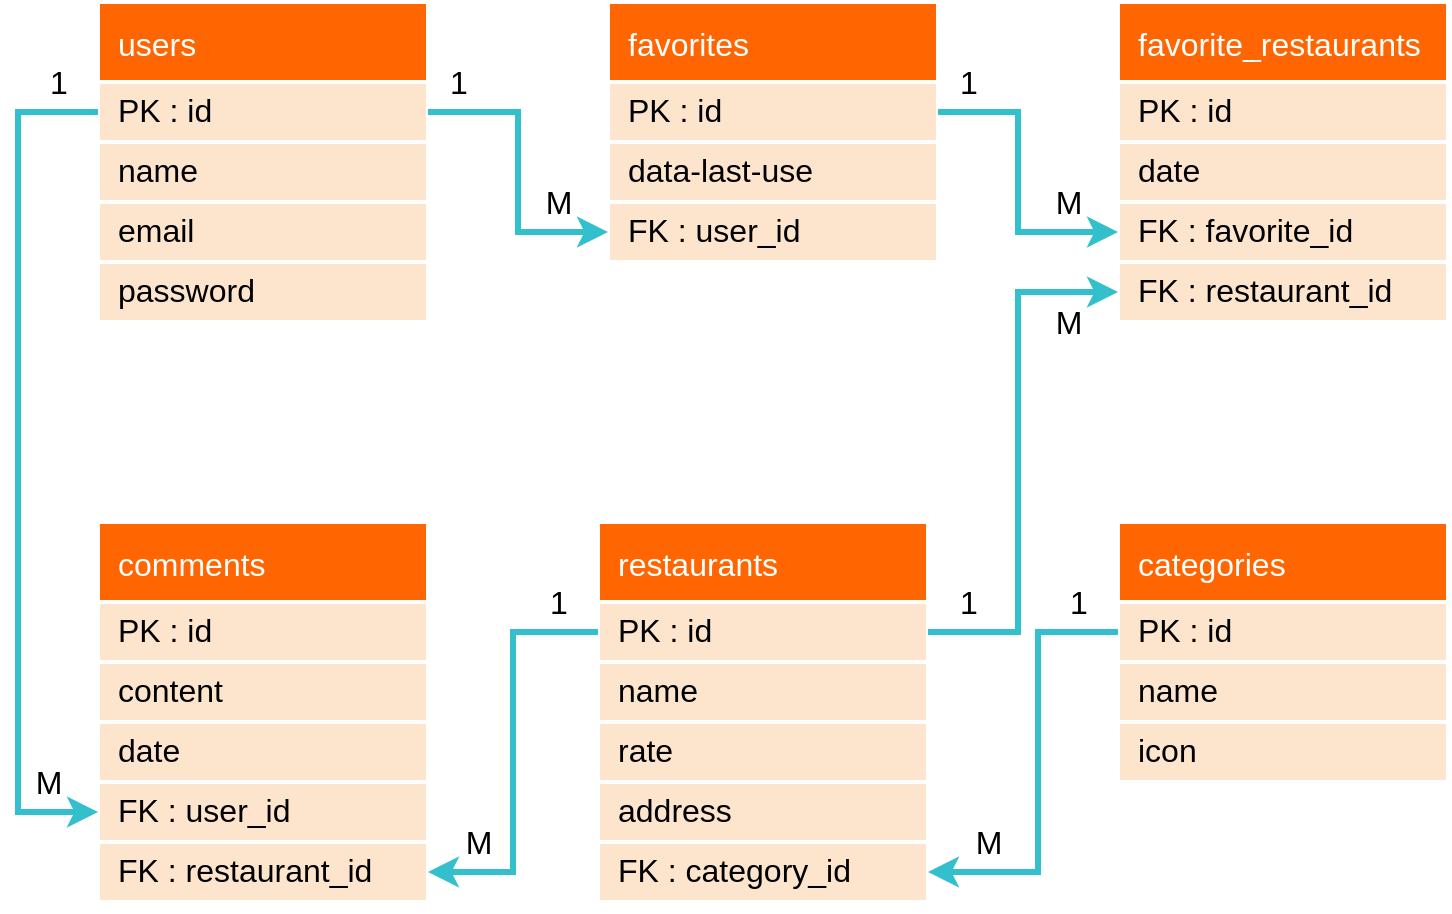 <mxfile version="16.4.3" type="github">
  <diagram id="Arsce1lhnxzf3GvLfII_" name="第1頁">
    <mxGraphModel dx="1422" dy="744" grid="1" gridSize="10" guides="1" tooltips="1" connect="1" arrows="1" fold="1" page="1" pageScale="1" pageWidth="1169" pageHeight="827" math="0" shadow="0">
      <root>
        <mxCell id="0" />
        <mxCell id="1" parent="0" />
        <mxCell id="IJgvYfBa4twYxpsfo-ho-1" value="users" style="swimlane;fontStyle=0;childLayout=stackLayout;horizontal=1;startSize=40;horizontalStack=0;resizeParent=1;resizeParentMax=0;resizeLast=0;collapsible=1;marginBottom=0;align=left;fontSize=16;fontColor=#FFFFFF;fillColor=#FF6602;spacing=0;strokeColor=#FFFFFF;strokeWidth=2;spacingLeft=10;" parent="1" vertex="1">
          <mxGeometry x="260" y="180" width="165" height="160" as="geometry">
            <mxRectangle x="150" y="220" width="110" height="40" as="alternateBounds" />
          </mxGeometry>
        </mxCell>
        <mxCell id="IJgvYfBa4twYxpsfo-ho-2" value="PK : id" style="text;strokeColor=#FFFFFF;fillColor=#FDE5CD;spacingLeft=10;spacingRight=0;overflow=hidden;rotatable=0;points=[[0,0.5],[1,0.5]];portConstraint=eastwest;fontSize=16;strokeWidth=2;perimeterSpacing=0;sketch=0;shadow=0;rounded=0;glass=0;spacing=0;fontStyle=0" parent="IJgvYfBa4twYxpsfo-ho-1" vertex="1">
          <mxGeometry y="40" width="165" height="30" as="geometry" />
        </mxCell>
        <mxCell id="IJgvYfBa4twYxpsfo-ho-3" value="name" style="text;strokeColor=#FFFFFF;fillColor=#FDE5CD;spacingLeft=10;spacingRight=0;overflow=hidden;rotatable=0;points=[[0,0.5],[1,0.5]];portConstraint=eastwest;fontSize=16;strokeWidth=2;sketch=0;shadow=0;rounded=0;glass=0;spacing=0;" parent="IJgvYfBa4twYxpsfo-ho-1" vertex="1">
          <mxGeometry y="70" width="165" height="30" as="geometry" />
        </mxCell>
        <mxCell id="37sV9JPSji_vyPsbSzuJ-125" value="email" style="text;strokeColor=#FFFFFF;fillColor=#FDE5CD;spacingLeft=10;spacingRight=0;overflow=hidden;rotatable=0;points=[[0,0.5],[1,0.5]];portConstraint=eastwest;fontSize=16;strokeWidth=2;sketch=0;shadow=0;rounded=0;glass=0;spacing=0;" parent="IJgvYfBa4twYxpsfo-ho-1" vertex="1">
          <mxGeometry y="100" width="165" height="30" as="geometry" />
        </mxCell>
        <mxCell id="IJgvYfBa4twYxpsfo-ho-5" value="password" style="text;strokeColor=#FFFFFF;fillColor=#FDE5CD;spacingLeft=10;spacingRight=0;overflow=hidden;rotatable=0;points=[[0,0.5],[1,0.5]];portConstraint=eastwest;fontSize=16;strokeWidth=2;sketch=0;shadow=0;rounded=0;glass=0;spacing=0;" parent="IJgvYfBa4twYxpsfo-ho-1" vertex="1">
          <mxGeometry y="130" width="165" height="30" as="geometry" />
        </mxCell>
        <mxCell id="IJgvYfBa4twYxpsfo-ho-6" value="favorites" style="swimlane;fontStyle=0;childLayout=stackLayout;horizontal=1;startSize=40;horizontalStack=0;resizeParent=1;resizeParentMax=0;resizeLast=0;collapsible=1;marginBottom=0;align=left;fontSize=16;fontColor=#FFFFFF;fillColor=#FF6602;spacing=0;strokeColor=#FFFFFF;strokeWidth=2;spacingLeft=10;" parent="1" vertex="1">
          <mxGeometry x="515" y="180" width="165" height="130" as="geometry">
            <mxRectangle x="150" y="220" width="110" height="40" as="alternateBounds" />
          </mxGeometry>
        </mxCell>
        <mxCell id="IJgvYfBa4twYxpsfo-ho-7" value="PK : id" style="text;strokeColor=#FFFFFF;fillColor=#FDE5CD;spacingLeft=10;spacingRight=0;overflow=hidden;rotatable=0;points=[[0,0.5],[1,0.5]];portConstraint=eastwest;fontSize=16;strokeWidth=2;perimeterSpacing=0;sketch=0;shadow=0;rounded=0;glass=0;spacing=0;fontStyle=0" parent="IJgvYfBa4twYxpsfo-ho-6" vertex="1">
          <mxGeometry y="40" width="165" height="30" as="geometry" />
        </mxCell>
        <mxCell id="IJgvYfBa4twYxpsfo-ho-8" value="data-last-use" style="text;strokeColor=#FFFFFF;fillColor=#FDE5CD;spacingLeft=10;spacingRight=0;overflow=hidden;rotatable=0;points=[[0,0.5],[1,0.5]];portConstraint=eastwest;fontSize=16;strokeWidth=2;sketch=0;shadow=0;rounded=0;glass=0;spacing=0;" parent="IJgvYfBa4twYxpsfo-ho-6" vertex="1">
          <mxGeometry y="70" width="165" height="30" as="geometry" />
        </mxCell>
        <mxCell id="IJgvYfBa4twYxpsfo-ho-9" value="FK : user_id" style="text;strokeColor=#FFFFFF;fillColor=#FDE5CD;spacingLeft=10;spacingRight=0;overflow=hidden;rotatable=0;points=[[0,0.5],[1,0.5]];portConstraint=eastwest;fontSize=16;strokeWidth=2;sketch=0;shadow=0;rounded=0;glass=0;spacing=0;" parent="IJgvYfBa4twYxpsfo-ho-6" vertex="1">
          <mxGeometry y="100" width="165" height="30" as="geometry" />
        </mxCell>
        <mxCell id="IJgvYfBa4twYxpsfo-ho-10" style="edgeStyle=orthogonalEdgeStyle;rounded=0;orthogonalLoop=1;jettySize=auto;html=1;fontSize=16;fontColor=#FFFFFF;strokeWidth=3;strokeColor=#33BFCC;entryX=0;entryY=0.5;entryDx=0;entryDy=0;" parent="1" source="IJgvYfBa4twYxpsfo-ho-2" target="IJgvYfBa4twYxpsfo-ho-9" edge="1">
          <mxGeometry relative="1" as="geometry">
            <Array as="points">
              <mxPoint x="470" y="235" />
              <mxPoint x="470" y="295" />
            </Array>
          </mxGeometry>
        </mxCell>
        <mxCell id="IJgvYfBa4twYxpsfo-ho-11" value="&lt;div&gt;1&lt;/div&gt;" style="text;html=1;align=center;verticalAlign=middle;resizable=0;points=[];autosize=1;strokeColor=none;fillColor=none;fontSize=16;fontColor=#000000;" parent="1" vertex="1">
          <mxGeometry x="430" y="210" width="20" height="20" as="geometry" />
        </mxCell>
        <mxCell id="IJgvYfBa4twYxpsfo-ho-12" value="M" style="text;html=1;align=center;verticalAlign=middle;resizable=0;points=[];autosize=1;strokeColor=none;fillColor=none;fontSize=16;fontColor=#000000;" parent="1" vertex="1">
          <mxGeometry x="475" y="270" width="30" height="20" as="geometry" />
        </mxCell>
        <mxCell id="IJgvYfBa4twYxpsfo-ho-13" value="favorite_restaurants" style="swimlane;fontStyle=0;childLayout=stackLayout;horizontal=1;startSize=40;horizontalStack=0;resizeParent=1;resizeParentMax=0;resizeLast=0;collapsible=1;marginBottom=0;align=left;fontSize=16;fontColor=#FFFFFF;fillColor=#FF6602;spacing=0;strokeColor=#FFFFFF;strokeWidth=2;spacingLeft=10;" parent="1" vertex="1">
          <mxGeometry x="770" y="180" width="165" height="160" as="geometry">
            <mxRectangle x="150" y="220" width="110" height="40" as="alternateBounds" />
          </mxGeometry>
        </mxCell>
        <mxCell id="IJgvYfBa4twYxpsfo-ho-14" value="PK : id" style="text;strokeColor=#FFFFFF;fillColor=#FDE5CD;spacingLeft=10;spacingRight=0;overflow=hidden;rotatable=0;points=[[0,0.5],[1,0.5]];portConstraint=eastwest;fontSize=16;strokeWidth=2;perimeterSpacing=0;sketch=0;shadow=0;rounded=0;glass=0;spacing=0;fontStyle=0" parent="IJgvYfBa4twYxpsfo-ho-13" vertex="1">
          <mxGeometry y="40" width="165" height="30" as="geometry" />
        </mxCell>
        <mxCell id="IJgvYfBa4twYxpsfo-ho-15" value="date" style="text;strokeColor=#FFFFFF;fillColor=#FDE5CD;spacingLeft=10;spacingRight=0;overflow=hidden;rotatable=0;points=[[0,0.5],[1,0.5]];portConstraint=eastwest;fontSize=16;strokeWidth=2;sketch=0;shadow=0;rounded=0;glass=0;spacing=0;" parent="IJgvYfBa4twYxpsfo-ho-13" vertex="1">
          <mxGeometry y="70" width="165" height="30" as="geometry" />
        </mxCell>
        <mxCell id="IJgvYfBa4twYxpsfo-ho-16" value="FK : favorite_id" style="text;strokeColor=#FFFFFF;fillColor=#FDE5CD;spacingLeft=10;spacingRight=0;overflow=hidden;rotatable=0;points=[[0,0.5],[1,0.5]];portConstraint=eastwest;fontSize=16;strokeWidth=2;sketch=0;shadow=0;rounded=0;glass=0;spacing=0;" parent="IJgvYfBa4twYxpsfo-ho-13" vertex="1">
          <mxGeometry y="100" width="165" height="30" as="geometry" />
        </mxCell>
        <mxCell id="IJgvYfBa4twYxpsfo-ho-17" value="FK : restaurant_id" style="text;strokeColor=#FFFFFF;fillColor=#FDE5CD;spacingLeft=10;spacingRight=0;overflow=hidden;rotatable=0;points=[[0,0.5],[1,0.5]];portConstraint=eastwest;fontSize=16;strokeWidth=2;sketch=0;shadow=0;rounded=0;glass=0;spacing=0;" parent="IJgvYfBa4twYxpsfo-ho-13" vertex="1">
          <mxGeometry y="130" width="165" height="30" as="geometry" />
        </mxCell>
        <mxCell id="IJgvYfBa4twYxpsfo-ho-20" value="M" style="text;html=1;align=center;verticalAlign=middle;resizable=0;points=[];autosize=1;strokeColor=none;fillColor=none;fontSize=16;fontColor=#000000;" parent="1" vertex="1">
          <mxGeometry x="730" y="270" width="30" height="20" as="geometry" />
        </mxCell>
        <mxCell id="IJgvYfBa4twYxpsfo-ho-21" value="1" style="text;html=1;align=center;verticalAlign=middle;resizable=0;points=[];autosize=1;strokeColor=none;fillColor=none;fontSize=16;fontColor=#000000;" parent="1" vertex="1">
          <mxGeometry x="685" y="210" width="20" height="20" as="geometry" />
        </mxCell>
        <mxCell id="IJgvYfBa4twYxpsfo-ho-22" value="restaurants" style="swimlane;fontStyle=0;childLayout=stackLayout;horizontal=1;startSize=40;horizontalStack=0;resizeParent=1;resizeParentMax=0;resizeLast=0;collapsible=1;marginBottom=0;align=left;fontSize=16;fontColor=#FFFFFF;fillColor=#FF6602;spacing=0;strokeColor=#FFFFFF;strokeWidth=2;spacingLeft=10;" parent="1" vertex="1">
          <mxGeometry x="510.0" y="440" width="165" height="190" as="geometry">
            <mxRectangle x="150" y="220" width="110" height="40" as="alternateBounds" />
          </mxGeometry>
        </mxCell>
        <mxCell id="IJgvYfBa4twYxpsfo-ho-23" value="PK : id" style="text;strokeColor=#FFFFFF;fillColor=#FDE5CD;spacingLeft=10;spacingRight=0;overflow=hidden;rotatable=0;points=[[0,0.5],[1,0.5]];portConstraint=eastwest;fontSize=16;strokeWidth=2;perimeterSpacing=0;sketch=0;shadow=0;rounded=0;glass=0;spacing=0;fontStyle=0" parent="IJgvYfBa4twYxpsfo-ho-22" vertex="1">
          <mxGeometry y="40" width="165" height="30" as="geometry" />
        </mxCell>
        <mxCell id="IJgvYfBa4twYxpsfo-ho-24" value="name    " style="text;strokeColor=#FFFFFF;fillColor=#FDE5CD;spacingLeft=10;spacingRight=0;overflow=hidden;rotatable=0;points=[[0,0.5],[1,0.5]];portConstraint=eastwest;fontSize=16;strokeWidth=2;sketch=0;shadow=0;rounded=0;glass=0;spacing=0;" parent="IJgvYfBa4twYxpsfo-ho-22" vertex="1">
          <mxGeometry y="70" width="165" height="30" as="geometry" />
        </mxCell>
        <mxCell id="IJgvYfBa4twYxpsfo-ho-25" value="rate" style="text;strokeColor=#FFFFFF;fillColor=#FDE5CD;spacingLeft=10;spacingRight=0;overflow=hidden;rotatable=0;points=[[0,0.5],[1,0.5]];portConstraint=eastwest;fontSize=16;strokeWidth=2;sketch=0;shadow=0;rounded=0;glass=0;spacing=0;" parent="IJgvYfBa4twYxpsfo-ho-22" vertex="1">
          <mxGeometry y="100" width="165" height="30" as="geometry" />
        </mxCell>
        <mxCell id="37sV9JPSji_vyPsbSzuJ-127" value="address" style="text;strokeColor=#FFFFFF;fillColor=#FDE5CD;spacingLeft=10;spacingRight=0;overflow=hidden;rotatable=0;points=[[0,0.5],[1,0.5]];portConstraint=eastwest;fontSize=16;strokeWidth=2;sketch=0;shadow=0;rounded=0;glass=0;spacing=0;" parent="IJgvYfBa4twYxpsfo-ho-22" vertex="1">
          <mxGeometry y="130" width="165" height="30" as="geometry" />
        </mxCell>
        <mxCell id="37sV9JPSji_vyPsbSzuJ-138" value="FK : category_id" style="text;strokeColor=#FFFFFF;fillColor=#FDE5CD;spacingLeft=10;spacingRight=0;overflow=hidden;rotatable=0;points=[[0,0.5],[1,0.5]];portConstraint=eastwest;fontSize=16;strokeWidth=2;sketch=0;shadow=0;rounded=0;glass=0;spacing=0;" parent="IJgvYfBa4twYxpsfo-ho-22" vertex="1">
          <mxGeometry y="160" width="165" height="30" as="geometry" />
        </mxCell>
        <mxCell id="IJgvYfBa4twYxpsfo-ho-26" style="edgeStyle=orthogonalEdgeStyle;rounded=0;orthogonalLoop=1;jettySize=auto;html=1;fontSize=16;fontColor=#FFFFFF;strokeWidth=3;strokeColor=#33BFCC;entryX=0;entryY=0.5;entryDx=0;entryDy=0;exitX=1;exitY=0.5;exitDx=0;exitDy=0;" parent="1" source="IJgvYfBa4twYxpsfo-ho-23" target="IJgvYfBa4twYxpsfo-ho-17" edge="1">
          <mxGeometry relative="1" as="geometry">
            <mxPoint x="680" y="495" as="sourcePoint" />
            <mxPoint x="920.0" y="355" as="targetPoint" />
            <Array as="points">
              <mxPoint x="720" y="495" />
              <mxPoint x="720" y="325" />
            </Array>
          </mxGeometry>
        </mxCell>
        <mxCell id="IJgvYfBa4twYxpsfo-ho-27" value="M" style="text;html=1;align=center;verticalAlign=middle;resizable=0;points=[];autosize=1;strokeColor=none;fillColor=none;fontSize=16;fontColor=#000000;" parent="1" vertex="1">
          <mxGeometry x="730" y="330" width="30" height="20" as="geometry" />
        </mxCell>
        <mxCell id="IJgvYfBa4twYxpsfo-ho-28" value="1" style="text;html=1;align=center;verticalAlign=middle;resizable=0;points=[];autosize=1;strokeColor=none;fillColor=none;fontSize=16;fontColor=#000000;" parent="1" vertex="1">
          <mxGeometry x="685" y="470" width="20" height="20" as="geometry" />
        </mxCell>
        <mxCell id="IJgvYfBa4twYxpsfo-ho-19" style="edgeStyle=orthogonalEdgeStyle;rounded=0;orthogonalLoop=1;jettySize=auto;html=1;fontSize=16;fontColor=#FFFFFF;strokeWidth=3;strokeColor=#33BFCC;exitX=1;exitY=0.5;exitDx=0;exitDy=0;entryX=0;entryY=0.5;entryDx=0;entryDy=0;" parent="1" source="IJgvYfBa4twYxpsfo-ho-7" target="IJgvYfBa4twYxpsfo-ho-16" edge="1">
          <mxGeometry relative="1" as="geometry">
            <mxPoint x="400" y="245" as="sourcePoint" />
            <mxPoint x="500.0" y="305" as="targetPoint" />
            <Array as="points">
              <mxPoint x="720" y="235" />
              <mxPoint x="720" y="295" />
            </Array>
          </mxGeometry>
        </mxCell>
        <mxCell id="37sV9JPSji_vyPsbSzuJ-128" value="comments" style="swimlane;fontStyle=0;childLayout=stackLayout;horizontal=1;startSize=40;horizontalStack=0;resizeParent=1;resizeParentMax=0;resizeLast=0;collapsible=1;marginBottom=0;align=left;fontSize=16;fontColor=#FFFFFF;fillColor=#FF6602;spacing=0;strokeColor=#FFFFFF;strokeWidth=2;spacingLeft=10;" parent="1" vertex="1">
          <mxGeometry x="260" y="440" width="165" height="190" as="geometry">
            <mxRectangle x="150" y="220" width="110" height="40" as="alternateBounds" />
          </mxGeometry>
        </mxCell>
        <mxCell id="37sV9JPSji_vyPsbSzuJ-129" value="PK : id" style="text;strokeColor=#FFFFFF;fillColor=#FDE5CD;spacingLeft=10;spacingRight=0;overflow=hidden;rotatable=0;points=[[0,0.5],[1,0.5]];portConstraint=eastwest;fontSize=16;strokeWidth=2;perimeterSpacing=0;sketch=0;shadow=0;rounded=0;glass=0;spacing=0;fontStyle=0" parent="37sV9JPSji_vyPsbSzuJ-128" vertex="1">
          <mxGeometry y="40" width="165" height="30" as="geometry" />
        </mxCell>
        <mxCell id="37sV9JPSji_vyPsbSzuJ-130" value="content" style="text;strokeColor=#FFFFFF;fillColor=#FDE5CD;spacingLeft=10;spacingRight=0;overflow=hidden;rotatable=0;points=[[0,0.5],[1,0.5]];portConstraint=eastwest;fontSize=16;strokeWidth=2;sketch=0;shadow=0;rounded=0;glass=0;spacing=0;" parent="37sV9JPSji_vyPsbSzuJ-128" vertex="1">
          <mxGeometry y="70" width="165" height="30" as="geometry" />
        </mxCell>
        <mxCell id="37sV9JPSji_vyPsbSzuJ-142" value="date" style="text;strokeColor=#FFFFFF;fillColor=#FDE5CD;spacingLeft=10;spacingRight=0;overflow=hidden;rotatable=0;points=[[0,0.5],[1,0.5]];portConstraint=eastwest;fontSize=16;strokeWidth=2;sketch=0;shadow=0;rounded=0;glass=0;spacing=0;" parent="37sV9JPSji_vyPsbSzuJ-128" vertex="1">
          <mxGeometry y="100" width="165" height="30" as="geometry" />
        </mxCell>
        <mxCell id="37sV9JPSji_vyPsbSzuJ-143" value="FK : user_id" style="text;strokeColor=#FFFFFF;fillColor=#FDE5CD;spacingLeft=10;spacingRight=0;overflow=hidden;rotatable=0;points=[[0,0.5],[1,0.5]];portConstraint=eastwest;fontSize=16;strokeWidth=2;sketch=0;shadow=0;rounded=0;glass=0;spacing=0;" parent="37sV9JPSji_vyPsbSzuJ-128" vertex="1">
          <mxGeometry y="130" width="165" height="30" as="geometry" />
        </mxCell>
        <mxCell id="37sV9JPSji_vyPsbSzuJ-131" value="FK : restaurant_id" style="text;strokeColor=#FFFFFF;fillColor=#FDE5CD;spacingLeft=10;spacingRight=0;overflow=hidden;rotatable=0;points=[[0,0.5],[1,0.5]];portConstraint=eastwest;fontSize=16;strokeWidth=2;sketch=0;shadow=0;rounded=0;glass=0;spacing=0;" parent="37sV9JPSji_vyPsbSzuJ-128" vertex="1">
          <mxGeometry y="160" width="165" height="30" as="geometry" />
        </mxCell>
        <mxCell id="37sV9JPSji_vyPsbSzuJ-133" value="categories" style="swimlane;fontStyle=0;childLayout=stackLayout;horizontal=1;startSize=40;horizontalStack=0;resizeParent=1;resizeParentMax=0;resizeLast=0;collapsible=1;marginBottom=0;align=left;fontSize=16;fontColor=#FFFFFF;fillColor=#FF6602;spacing=0;strokeColor=#FFFFFF;strokeWidth=2;spacingLeft=10;" parent="1" vertex="1">
          <mxGeometry x="770" y="440" width="165" height="130" as="geometry">
            <mxRectangle x="150" y="220" width="110" height="40" as="alternateBounds" />
          </mxGeometry>
        </mxCell>
        <mxCell id="37sV9JPSji_vyPsbSzuJ-134" value="PK : id" style="text;strokeColor=#FFFFFF;fillColor=#FDE5CD;spacingLeft=10;spacingRight=0;overflow=hidden;rotatable=0;points=[[0,0.5],[1,0.5]];portConstraint=eastwest;fontSize=16;strokeWidth=2;perimeterSpacing=0;sketch=0;shadow=0;rounded=0;glass=0;spacing=0;fontStyle=0" parent="37sV9JPSji_vyPsbSzuJ-133" vertex="1">
          <mxGeometry y="40" width="165" height="30" as="geometry" />
        </mxCell>
        <mxCell id="37sV9JPSji_vyPsbSzuJ-135" value="name    " style="text;strokeColor=#FFFFFF;fillColor=#FDE5CD;spacingLeft=10;spacingRight=0;overflow=hidden;rotatable=0;points=[[0,0.5],[1,0.5]];portConstraint=eastwest;fontSize=16;strokeWidth=2;sketch=0;shadow=0;rounded=0;glass=0;spacing=0;" parent="37sV9JPSji_vyPsbSzuJ-133" vertex="1">
          <mxGeometry y="70" width="165" height="30" as="geometry" />
        </mxCell>
        <mxCell id="37sV9JPSji_vyPsbSzuJ-155" value="icon" style="text;strokeColor=#FFFFFF;fillColor=#FDE5CD;spacingLeft=10;spacingRight=0;overflow=hidden;rotatable=0;points=[[0,0.5],[1,0.5]];portConstraint=eastwest;fontSize=16;strokeWidth=2;sketch=0;shadow=0;rounded=0;glass=0;spacing=0;" parent="37sV9JPSji_vyPsbSzuJ-133" vertex="1">
          <mxGeometry y="100" width="165" height="30" as="geometry" />
        </mxCell>
        <mxCell id="37sV9JPSji_vyPsbSzuJ-141" style="edgeStyle=orthogonalEdgeStyle;rounded=0;orthogonalLoop=1;jettySize=auto;html=1;fontSize=16;fontColor=#FFFFFF;strokeWidth=3;strokeColor=#33BFCC;entryX=1;entryY=0.5;entryDx=0;entryDy=0;exitX=0;exitY=0.5;exitDx=0;exitDy=0;" parent="1" source="37sV9JPSji_vyPsbSzuJ-134" target="37sV9JPSji_vyPsbSzuJ-138" edge="1">
          <mxGeometry relative="1" as="geometry">
            <mxPoint x="830" y="615" as="sourcePoint" />
            <mxPoint x="930.06" y="510" as="targetPoint" />
            <Array as="points">
              <mxPoint x="730" y="495" />
              <mxPoint x="730" y="615" />
            </Array>
          </mxGeometry>
        </mxCell>
        <mxCell id="37sV9JPSji_vyPsbSzuJ-145" style="edgeStyle=orthogonalEdgeStyle;rounded=0;orthogonalLoop=1;jettySize=auto;html=1;fontSize=16;fontColor=#FFFFFF;strokeWidth=3;strokeColor=#33BFCC;entryX=0;entryY=0.5;entryDx=0;entryDy=0;exitX=0;exitY=0.5;exitDx=0;exitDy=0;" parent="1" source="IJgvYfBa4twYxpsfo-ho-2" target="37sV9JPSji_vyPsbSzuJ-143" edge="1">
          <mxGeometry relative="1" as="geometry">
            <mxPoint x="210" y="180" as="sourcePoint" />
            <mxPoint x="210" y="600" as="targetPoint" />
            <Array as="points">
              <mxPoint x="220" y="235" />
              <mxPoint x="220" y="585" />
            </Array>
          </mxGeometry>
        </mxCell>
        <mxCell id="37sV9JPSji_vyPsbSzuJ-146" style="edgeStyle=orthogonalEdgeStyle;rounded=0;orthogonalLoop=1;jettySize=auto;html=1;fontSize=16;fontColor=#FFFFFF;strokeWidth=3;strokeColor=#33BFCC;entryX=1;entryY=0.5;entryDx=0;entryDy=0;exitX=0;exitY=0.5;exitDx=0;exitDy=0;" parent="1" source="IJgvYfBa4twYxpsfo-ho-23" target="37sV9JPSji_vyPsbSzuJ-131" edge="1">
          <mxGeometry relative="1" as="geometry">
            <mxPoint x="430.06" y="610" as="sourcePoint" />
            <mxPoint x="160.06" y="730" as="targetPoint" />
          </mxGeometry>
        </mxCell>
        <mxCell id="37sV9JPSji_vyPsbSzuJ-147" value="M" style="text;html=1;align=center;verticalAlign=middle;resizable=0;points=[];autosize=1;strokeColor=none;fillColor=none;fontSize=16;fontColor=#000000;" parent="1" vertex="1">
          <mxGeometry x="220" y="560" width="30" height="20" as="geometry" />
        </mxCell>
        <mxCell id="37sV9JPSji_vyPsbSzuJ-148" value="&lt;div&gt;1&lt;/div&gt;" style="text;html=1;align=center;verticalAlign=middle;resizable=0;points=[];autosize=1;strokeColor=none;fillColor=none;fontSize=16;fontColor=#000000;" parent="1" vertex="1">
          <mxGeometry x="230" y="210" width="20" height="20" as="geometry" />
        </mxCell>
        <mxCell id="37sV9JPSji_vyPsbSzuJ-149" value="1" style="text;html=1;align=center;verticalAlign=middle;resizable=0;points=[];autosize=1;strokeColor=none;fillColor=none;fontSize=16;fontColor=#000000;" parent="1" vertex="1">
          <mxGeometry x="480" y="470" width="20" height="20" as="geometry" />
        </mxCell>
        <mxCell id="37sV9JPSji_vyPsbSzuJ-150" value="1" style="text;html=1;align=center;verticalAlign=middle;resizable=0;points=[];autosize=1;strokeColor=none;fillColor=none;fontSize=16;fontColor=#000000;" parent="1" vertex="1">
          <mxGeometry x="740" y="470" width="20" height="20" as="geometry" />
        </mxCell>
        <mxCell id="37sV9JPSji_vyPsbSzuJ-151" value="M" style="text;html=1;align=center;verticalAlign=middle;resizable=0;points=[];autosize=1;strokeColor=none;fillColor=none;fontSize=16;fontColor=#000000;" parent="1" vertex="1">
          <mxGeometry x="690" y="590" width="30" height="20" as="geometry" />
        </mxCell>
        <mxCell id="37sV9JPSji_vyPsbSzuJ-152" value="M" style="text;html=1;align=center;verticalAlign=middle;resizable=0;points=[];autosize=1;strokeColor=none;fillColor=none;fontSize=16;fontColor=#000000;" parent="1" vertex="1">
          <mxGeometry x="435" y="590" width="30" height="20" as="geometry" />
        </mxCell>
      </root>
    </mxGraphModel>
  </diagram>
</mxfile>
